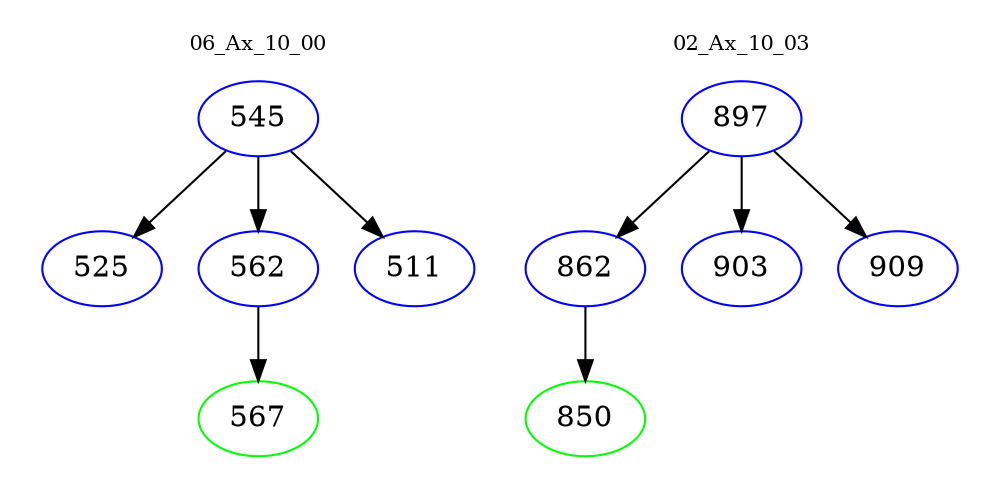 digraph{
subgraph cluster_0 {
color = white
label = "06_Ax_10_00";
fontsize=10;
T0_545 [label="545", color="blue"]
T0_545 -> T0_525 [color="black"]
T0_525 [label="525", color="blue"]
T0_545 -> T0_562 [color="black"]
T0_562 [label="562", color="blue"]
T0_562 -> T0_567 [color="black"]
T0_567 [label="567", color="green"]
T0_545 -> T0_511 [color="black"]
T0_511 [label="511", color="blue"]
}
subgraph cluster_1 {
color = white
label = "02_Ax_10_03";
fontsize=10;
T1_897 [label="897", color="blue"]
T1_897 -> T1_862 [color="black"]
T1_862 [label="862", color="blue"]
T1_862 -> T1_850 [color="black"]
T1_850 [label="850", color="green"]
T1_897 -> T1_903 [color="black"]
T1_903 [label="903", color="blue"]
T1_897 -> T1_909 [color="black"]
T1_909 [label="909", color="blue"]
}
}

